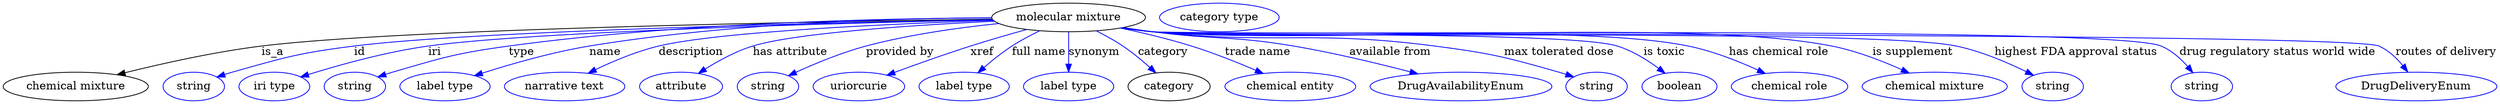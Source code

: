 digraph {
	graph [bb="0,0,3122,123"];
	node [label="\N"];
	"molecular mixture"	[height=0.5,
		label="molecular mixture",
		pos="1333,105",
		width=2.672];
	"chemical mixture"	[height=0.5,
		pos="90.992,18",
		width=2.5276];
	"molecular mixture" -> "chemical mixture"	[label=is_a,
		lp="336.99,61.5",
		pos="e,142.6,32.882 1237.4,102.85 1020.8,99.906 497.98,90.714 322.99,69 264.52,61.744 198.98,46.992 152.51,35.383"];
	id	[color=blue,
		height=0.5,
		label=string,
		pos="237.99,18",
		width=1.0652];
	"molecular mixture" -> id	[color=blue,
		label=id,
		lp="445.99,61.5",
		pos="e,266.99,29.941 1237.7,102.36 1040.1,98.613 591.07,88.23 438.99,69 369.98,60.273 352.92,54.984 285.99,36 282.89,35.119 279.69,34.144 \
276.5,33.12",
		style=solid];
	iri	[color=blue,
		height=0.5,
		label="iri type",
		pos="338.99,18",
		width=1.2277];
	"molecular mixture" -> iri	[color=blue,
		label=iri,
		lp="539.99,61.5",
		pos="e,371.99,30.037 1238,102.11 1056.3,98.108 665.63,87.613 531.99,69 479.44,61.681 420.62,45.197 381.88,33.15",
		style=solid];
	type	[color=blue,
		height=0.5,
		label=string,
		pos="439.99,18",
		width=1.0652];
	"molecular mixture" -> type	[color=blue,
		label=type,
		lp="647.99,61.5",
		pos="e,468.64,29.996 1236.7,104.47 1101.1,103.93 846.56,98.544 631.99,69 566.52,59.985 550.41,54.609 486.99,36 484.09,35.148 481.1,34.213 \
478.11,33.232",
		style=solid];
	name	[color=blue,
		height=0.5,
		label="label type",
		pos="552.99,18",
		width=1.5707];
	"molecular mixture" -> name	[color=blue,
		label=name,
		lp="752.99,61.5",
		pos="e,590.05,31.793 1236.7,104.66 1117.6,104.03 909.01,98.238 732.99,69 686.93,61.349 635.75,46.49 599.78,34.951",
		style=solid];
	description	[color=blue,
		height=0.5,
		label="narrative text",
		pos="702.99,18",
		width=2.0943];
	"molecular mixture" -> description	[color=blue,
		label=description,
		lp="859.49,61.5",
		pos="e,732.07,34.83 1238.6,101.39 1112.5,97.238 895.98,87.635 818.99,69 791.95,62.454 763.22,50.116 741.12,39.334",
		style=solid];
	"has attribute"	[color=blue,
		height=0.5,
		label=attribute,
		pos="847.99,18",
		width=1.4443];
	"molecular mixture" -> "has attribute"	[color=blue,
		label="has attribute",
		lp="983.99,61.5",
		pos="e,869.48,34.526 1240,100.3 1141.1,95.561 991.55,85.878 936.99,69 916.13,62.548 894.74,50.728 878.16,40.2",
		style=solid];
	"provided by"	[color=blue,
		height=0.5,
		label=string,
		pos="955.99,18",
		width=1.0652];
	"molecular mixture" -> "provided by"	[color=blue,
		label="provided by",
		lp="1121.5,61.5",
		pos="e,981.73,31.672 1245.5,97.369 1196,92.275 1133.4,83.559 1079,69 1048.3,60.792 1015.1,46.945 990.86,35.902",
		style=solid];
	xref	[color=blue,
		height=0.5,
		label=uriorcurie,
		pos="1070,18",
		width=1.5887];
	"molecular mixture" -> xref	[color=blue,
		label=xref,
		lp="1224.5,61.5",
		pos="e,1105.2,32.284 1280.4,89.853 1258.5,83.758 1232.9,76.351 1210,69 1177.9,58.723 1142.2,45.934 1114.8,35.862",
		style=solid];
	"full name"	[color=blue,
		height=0.5,
		label="label type",
		pos="1202,18",
		width=1.5707];
	"molecular mixture" -> "full name"	[color=blue,
		label="full name",
		lp="1295.5,61.5",
		pos="e,1219.2,35.265 1296.7,88.149 1285.3,82.629 1272.8,76.04 1262,69 1249.8,61.05 1237.2,50.952 1226.8,41.916",
		style=solid];
	synonym	[color=blue,
		height=0.5,
		label="label type",
		pos="1333,18",
		width=1.5707];
	"molecular mixture" -> synonym	[color=blue,
		label=synonym,
		lp="1365,61.5",
		pos="e,1333,36.175 1333,86.799 1333,75.163 1333,59.548 1333,46.237",
		style=solid];
	category	[height=0.5,
		pos="1459,18",
		width=1.4263];
	"molecular mixture" -> category	[color=blue,
		label=category,
		lp="1451.5,61.5",
		pos="e,1442.3,35.225 1367.8,88.076 1378.7,82.552 1390.6,75.979 1401,69 1412.7,61.081 1424.7,51.095 1434.8,42.133",
		style=solid];
	"trade name"	[color=blue,
		height=0.5,
		label="chemical entity",
		pos="1610,18",
		width=2.2748];
	"molecular mixture" -> "trade name"	[color=blue,
		label="trade name",
		lp="1570,61.5",
		pos="e,1576.3,34.414 1398.1,91.664 1425.7,85.786 1458.2,78.051 1487,69 1514.1,60.458 1543.7,48.523 1567.1,38.455",
		style=solid];
	"available from"	[color=blue,
		height=0.5,
		label=DrugAvailabilityEnum,
		pos="1824,18",
		width=3.1594];
	"molecular mixture" -> "available from"	[color=blue,
		label="available from",
		lp="1736.5,61.5",
		pos="e,1770.3,33.944 1401.5,92.304 1413.7,90.406 1426.2,88.555 1438,87 1516.4,76.677 1537,82.228 1615,69 1664.3,60.639 1719.2,47.338 \
1760.4,36.556",
		style=solid];
	"max tolerated dose"	[color=blue,
		height=0.5,
		label=string,
		pos="1994,18",
		width=1.0652];
	"molecular mixture" -> "max tolerated dose"	[color=blue,
		label="max tolerated dose",
		lp="1948,61.5",
		pos="e,1965.4,30.061 1400.1,92.017 1412.6,90.091 1425.7,88.305 1438,87 1594.7,70.386 1635.8,89.467 1792,69 1861.8,59.849 1879.3,55.357 \
1947,36 1949.9,35.168 1952.9,34.248 1955.9,33.278",
		style=solid];
	"is toxic"	[color=blue,
		height=0.5,
		label=boolean,
		pos="2097,18",
		width=1.2999];
	"molecular mixture" -> "is toxic"	[color=blue,
		label="is toxic",
		lp="2079,61.5",
		pos="e,2079.1,34.909 1399.5,91.902 1412.2,89.962 1425.5,88.2 1438,87 1502.5,80.808 1959.2,88.547 2021,69 2039.2,63.24 2057.2,51.768 2071,\
41.264",
		style=solid];
	"has chemical role"	[color=blue,
		height=0.5,
		label="chemical role",
		pos="2235,18",
		width=2.022];
	"molecular mixture" -> "has chemical role"	[color=blue,
		label="has chemical role",
		lp="2221.5,61.5",
		pos="e,2204.9,34.452 1399.2,91.904 1412,89.95 1425.4,88.183 1438,87 1586.5,73.049 1962.9,98.97 2109,69 2139.1,62.822 2171.3,49.926 2195.6,\
38.779",
		style=solid];
	"is supplement"	[color=blue,
		height=0.5,
		label="chemical mixture",
		pos="2417,18",
		width=2.5276];
	"molecular mixture" -> "is supplement"	[color=blue,
		label="is supplement",
		lp="2389.5,61.5",
		pos="e,2385.1,34.989 1398.9,91.89 1411.8,89.924 1425.3,88.156 1438,87 1626.1,69.861 2102.7,105.7 2288,69 2318.5,62.96 2351.1,50.242 2376,\
39.145",
		style=solid];
	"highest FDA approval status"	[color=blue,
		height=0.5,
		label=string,
		pos="2564,18",
		width=1.0652];
	"molecular mixture" -> "highest FDA approval status"	[color=blue,
		label="highest FDA approval status",
		lp="2594.5,61.5",
		pos="e,2540,32.16 1398.9,91.856 1411.8,89.893 1425.3,88.135 1438,87 1549.3,77.041 2334.6,91.905 2444,69 2474.7,62.579 2507.4,48.411 2530.9,\
36.791",
		style=solid];
	"drug regulatory status world wide"	[color=blue,
		height=0.5,
		label=string,
		pos="2752,18",
		width=1.0652];
	"molecular mixture" -> "drug regulatory status world wide"	[color=blue,
		label="drug regulatory status world wide",
		lp="2847,61.5",
		pos="e,2740.7,35.393 1398.9,91.819 1411.8,89.86 1425.3,88.112 1438,87 1507.9,80.876 2636.2,95.995 2701,69 2714,63.58 2725.5,53.121 2734.3,\
43.164",
		style=solid];
	"routes of delivery"	[color=blue,
		height=0.5,
		label=DrugDeliveryEnum,
		pos="3021,18",
		width=2.7984];
	"molecular mixture" -> "routes of delivery"	[color=blue,
		label="routes of delivery",
		lp="3058.5,61.5",
		pos="e,3010.2,36.362 1398.6,91.836 1411.6,89.861 1425.2,88.104 1438,87 1480.5,83.33 2934.9,86.166 2974,69 2985.8,63.81 2996,54.066 3003.9,\
44.547",
		style=solid];
	"named thing_category"	[color=blue,
		height=0.5,
		label="category type",
		pos="1522,105",
		width=2.0762];
}
